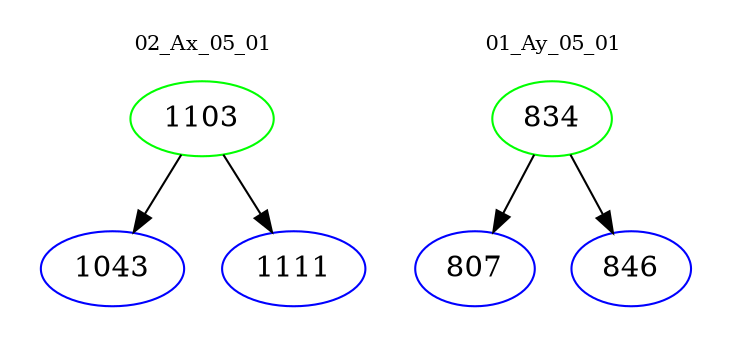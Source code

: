 digraph{
subgraph cluster_0 {
color = white
label = "02_Ax_05_01";
fontsize=10;
T0_1103 [label="1103", color="green"]
T0_1103 -> T0_1043 [color="black"]
T0_1043 [label="1043", color="blue"]
T0_1103 -> T0_1111 [color="black"]
T0_1111 [label="1111", color="blue"]
}
subgraph cluster_1 {
color = white
label = "01_Ay_05_01";
fontsize=10;
T1_834 [label="834", color="green"]
T1_834 -> T1_807 [color="black"]
T1_807 [label="807", color="blue"]
T1_834 -> T1_846 [color="black"]
T1_846 [label="846", color="blue"]
}
}
